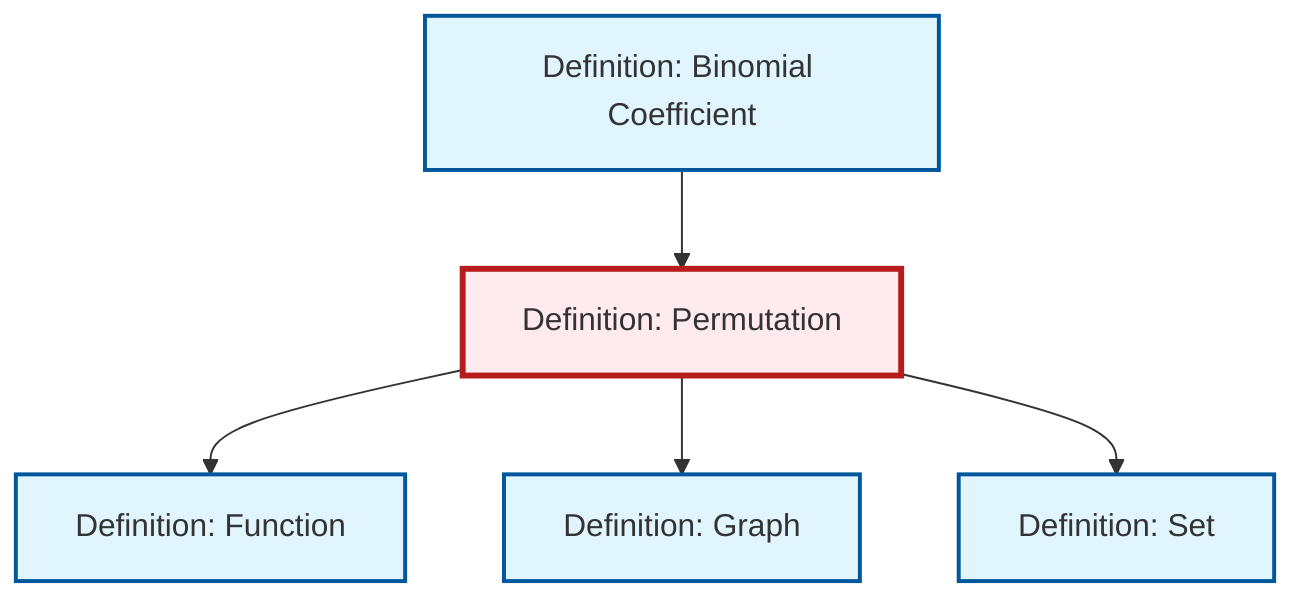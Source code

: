 graph TD
    classDef definition fill:#e1f5fe,stroke:#01579b,stroke-width:2px
    classDef theorem fill:#f3e5f5,stroke:#4a148c,stroke-width:2px
    classDef axiom fill:#fff3e0,stroke:#e65100,stroke-width:2px
    classDef example fill:#e8f5e9,stroke:#1b5e20,stroke-width:2px
    classDef current fill:#ffebee,stroke:#b71c1c,stroke-width:3px
    def-set["Definition: Set"]:::definition
    def-function["Definition: Function"]:::definition
    def-graph["Definition: Graph"]:::definition
    def-binomial-coefficient["Definition: Binomial Coefficient"]:::definition
    def-permutation["Definition: Permutation"]:::definition
    def-permutation --> def-function
    def-permutation --> def-graph
    def-binomial-coefficient --> def-permutation
    def-permutation --> def-set
    class def-permutation current